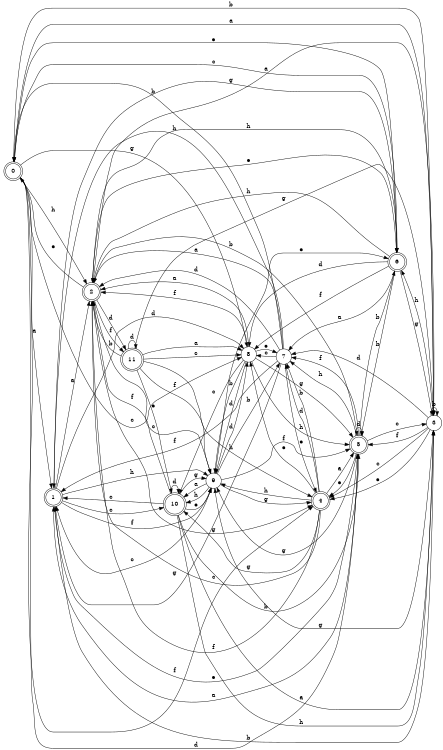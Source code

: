 digraph n10_6 {
__start0 [label="" shape="none"];

rankdir=LR;
size="8,5";

s0 [style="rounded,filled", color="black", fillcolor="white" shape="doublecircle", label="0"];
s1 [style="rounded,filled", color="black", fillcolor="white" shape="doublecircle", label="1"];
s2 [style="rounded,filled", color="black", fillcolor="white" shape="doublecircle", label="2"];
s3 [style="filled", color="black", fillcolor="white" shape="circle", label="3"];
s4 [style="rounded,filled", color="black", fillcolor="white" shape="doublecircle", label="4"];
s5 [style="rounded,filled", color="black", fillcolor="white" shape="doublecircle", label="5"];
s6 [style="rounded,filled", color="black", fillcolor="white" shape="doublecircle", label="6"];
s7 [style="filled", color="black", fillcolor="white" shape="circle", label="7"];
s8 [style="filled", color="black", fillcolor="white" shape="circle", label="8"];
s9 [style="filled", color="black", fillcolor="white" shape="circle", label="9"];
s10 [style="rounded,filled", color="black", fillcolor="white" shape="doublecircle", label="10"];
s11 [style="rounded,filled", color="black", fillcolor="white" shape="doublecircle", label="11"];
s0 -> s1 [label="a"];
s0 -> s3 [label="b"];
s0 -> s8 [label="c"];
s0 -> s5 [label="d"];
s0 -> s6 [label="e"];
s0 -> s4 [label="f"];
s0 -> s8 [label="g"];
s0 -> s2 [label="h"];
s1 -> s2 [label="a"];
s1 -> s3 [label="b"];
s1 -> s10 [label="c"];
s1 -> s8 [label="d"];
s1 -> s5 [label="e"];
s1 -> s9 [label="f"];
s1 -> s6 [label="g"];
s1 -> s9 [label="h"];
s2 -> s3 [label="a"];
s2 -> s5 [label="b"];
s2 -> s9 [label="c"];
s2 -> s11 [label="d"];
s2 -> s0 [label="e"];
s2 -> s11 [label="f"];
s2 -> s4 [label="g"];
s2 -> s6 [label="h"];
s3 -> s0 [label="a"];
s3 -> s3 [label="b"];
s3 -> s4 [label="c"];
s3 -> s7 [label="d"];
s3 -> s4 [label="e"];
s3 -> s5 [label="f"];
s3 -> s9 [label="g"];
s3 -> s6 [label="h"];
s4 -> s5 [label="a"];
s4 -> s7 [label="b"];
s4 -> s2 [label="c"];
s4 -> s7 [label="d"];
s4 -> s8 [label="e"];
s4 -> s2 [label="f"];
s4 -> s10 [label="g"];
s4 -> s9 [label="h"];
s5 -> s1 [label="a"];
s5 -> s6 [label="b"];
s5 -> s3 [label="c"];
s5 -> s5 [label="d"];
s5 -> s4 [label="e"];
s5 -> s7 [label="f"];
s5 -> s9 [label="g"];
s5 -> s7 [label="h"];
s6 -> s7 [label="a"];
s6 -> s5 [label="b"];
s6 -> s0 [label="c"];
s6 -> s8 [label="d"];
s6 -> s2 [label="e"];
s6 -> s8 [label="f"];
s6 -> s3 [label="g"];
s6 -> s2 [label="h"];
s7 -> s2 [label="a"];
s7 -> s0 [label="b"];
s7 -> s8 [label="c"];
s7 -> s2 [label="d"];
s7 -> s4 [label="e"];
s7 -> s1 [label="f"];
s7 -> s1 [label="g"];
s7 -> s1 [label="h"];
s8 -> s2 [label="a"];
s8 -> s9 [label="b"];
s8 -> s10 [label="c"];
s8 -> s9 [label="d"];
s8 -> s7 [label="e"];
s8 -> s2 [label="f"];
s8 -> s5 [label="g"];
s8 -> s5 [label="h"];
s9 -> s10 [label="a"];
s9 -> s7 [label="b"];
s9 -> s1 [label="c"];
s9 -> s8 [label="d"];
s9 -> s6 [label="e"];
s9 -> s5 [label="f"];
s9 -> s4 [label="g"];
s9 -> s10 [label="h"];
s10 -> s3 [label="a"];
s10 -> s5 [label="b"];
s10 -> s1 [label="c"];
s10 -> s10 [label="d"];
s10 -> s9 [label="e"];
s10 -> s2 [label="f"];
s10 -> s9 [label="g"];
s10 -> s3 [label="h"];
s11 -> s8 [label="a"];
s11 -> s2 [label="b"];
s11 -> s8 [label="c"];
s11 -> s11 [label="d"];
s11 -> s10 [label="e"];
s11 -> s9 [label="f"];
s11 -> s3 [label="g"];
s11 -> s4 [label="h"];

}